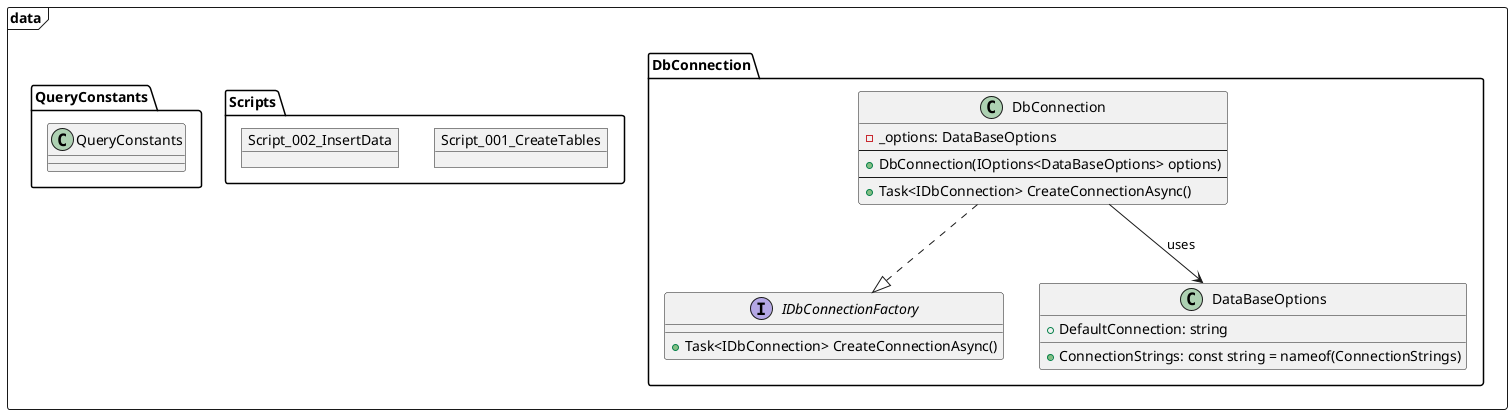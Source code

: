 @startuml "data"

package "data" <<Frame>> {
    package "DbConnection" {    
        interface IDbConnectionFactory {
            + Task<IDbConnection> CreateConnectionAsync()
        }

        class DbConnection {
            - _options: DataBaseOptions
            --
            + DbConnection(IOptions<DataBaseOptions> options)
            --
            + Task<IDbConnection> CreateConnectionAsync()
        }

        class DataBaseOptions {
            + ConnectionStrings: const string = nameof(ConnectionStrings)
            + DefaultConnection: string 
        }

        DbConnection --> DataBaseOptions : uses
        DbConnection ..|> IDbConnectionFactory
    }

    package "Scripts" {
        object Script_001_CreateTables
        object Script_002_InsertData
    }

    package "QueryConstants" {
        class QueryConstants 
    }
}

@enduml